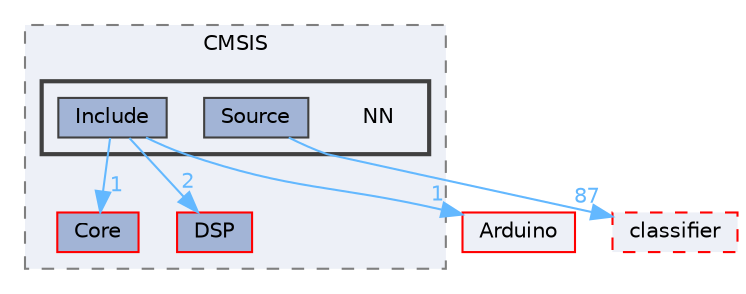 digraph "Face_Access_inferencing/src/edge-impulse-sdk/CMSIS/NN"
{
 // LATEX_PDF_SIZE
  bgcolor="transparent";
  edge [fontname=Helvetica,fontsize=10,labelfontname=Helvetica,labelfontsize=10];
  node [fontname=Helvetica,fontsize=10,shape=box,height=0.2,width=0.4];
  compound=true
  subgraph clusterdir_422805ad9a7eb491d4bca5bd0e9f03eb {
    graph [ bgcolor="#edf0f7", pencolor="grey50", label="CMSIS", fontname=Helvetica,fontsize=10 style="filled,dashed", URL="dir_422805ad9a7eb491d4bca5bd0e9f03eb.html",tooltip=""]
  dir_73c7f5a81ebd1edce66efc9eb3e230d8 [label="Core", fillcolor="#a2b4d6", color="red", style="filled", URL="dir_73c7f5a81ebd1edce66efc9eb3e230d8.html",tooltip=""];
  dir_d84d91a8c6f0944cbcbecf972ac51db2 [label="DSP", fillcolor="#a2b4d6", color="red", style="filled", URL="dir_d84d91a8c6f0944cbcbecf972ac51db2.html",tooltip=""];
  subgraph clusterdir_4659433db613eaf79ca856310888cda9 {
    graph [ bgcolor="#edf0f7", pencolor="grey25", label="", fontname=Helvetica,fontsize=10 style="filled,bold", URL="dir_4659433db613eaf79ca856310888cda9.html",tooltip=""]
    dir_4659433db613eaf79ca856310888cda9 [shape=plaintext, label="NN"];
  dir_5bd4d4d947a3330480d6f276f5c24403 [label="Include", fillcolor="#a2b4d6", color="grey25", style="filled", URL="dir_5bd4d4d947a3330480d6f276f5c24403.html",tooltip=""];
  dir_9eb74fd60140a783a426b4fdae9534ae [label="Source", fillcolor="#a2b4d6", color="grey25", style="filled", URL="dir_9eb74fd60140a783a426b4fdae9534ae.html",tooltip=""];
  }
  }
  dir_23fbe5a3fb0933f31748c7066d658296 [label="classifier", fillcolor="#edf0f7", color="red", style="filled,dashed", URL="dir_23fbe5a3fb0933f31748c7066d658296.html",tooltip=""];
  dir_a991eec27578c865874ede3d8ec657c2 [label="Arduino", fillcolor="#edf0f7", color="red", style="filled", URL="dir_a991eec27578c865874ede3d8ec657c2.html",tooltip=""];
  dir_5bd4d4d947a3330480d6f276f5c24403->dir_73c7f5a81ebd1edce66efc9eb3e230d8 [headlabel="1", labeldistance=1.5 headhref="dir_000139_000069.html" href="dir_000139_000069.html" color="steelblue1" fontcolor="steelblue1"];
  dir_5bd4d4d947a3330480d6f276f5c24403->dir_a991eec27578c865874ede3d8ec657c2 [headlabel="1", labeldistance=1.5 headhref="dir_000139_000014.html" href="dir_000139_000014.html" color="steelblue1" fontcolor="steelblue1"];
  dir_5bd4d4d947a3330480d6f276f5c24403->dir_d84d91a8c6f0944cbcbecf972ac51db2 [headlabel="2", labeldistance=1.5 headhref="dir_000139_000082.html" href="dir_000139_000082.html" color="steelblue1" fontcolor="steelblue1"];
  dir_9eb74fd60140a783a426b4fdae9534ae->dir_23fbe5a3fb0933f31748c7066d658296 [headlabel="87", labeldistance=1.5 headhref="dir_000295_000048.html" href="dir_000295_000048.html" color="steelblue1" fontcolor="steelblue1"];
}
